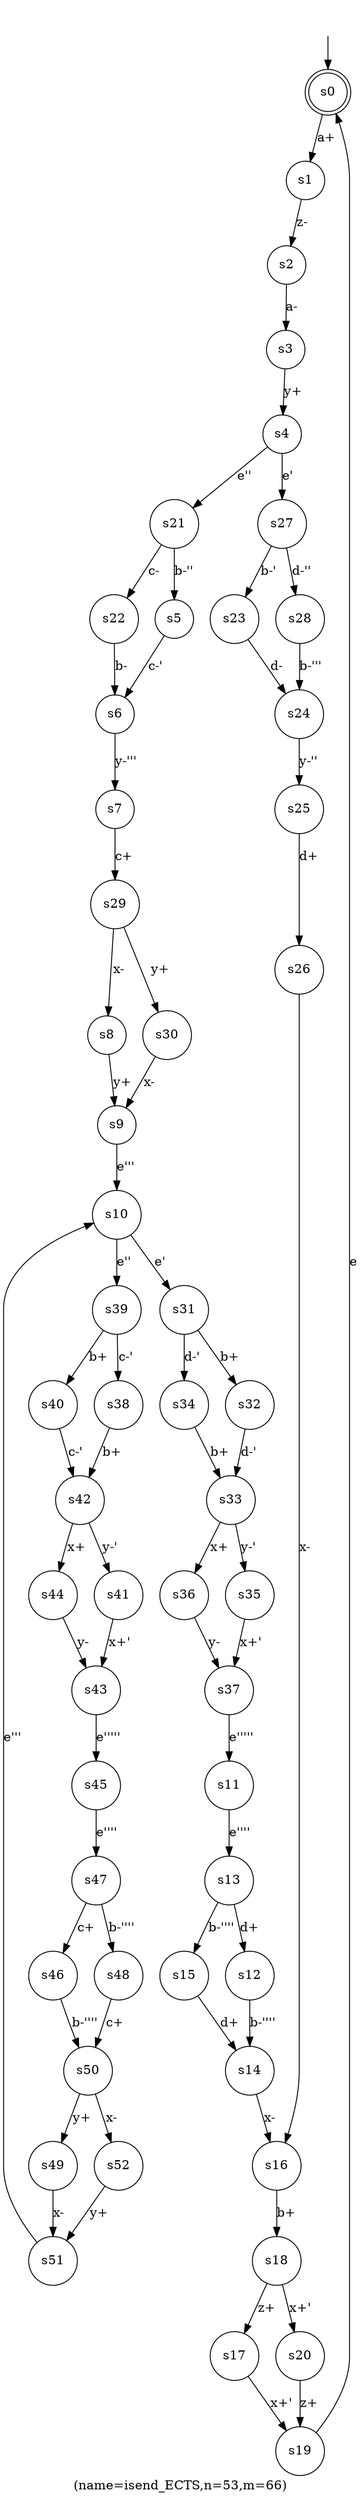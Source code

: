 digraph isend_ECTS{
	label="(name=isend_ECTS,n=53,m=66)";
	_nil [style = "invis"];
	node [shape = doublecircle]; s0;
	node [shape = circle];
	_nil -> s0;
	s19->s0[label="e"];
	s49->s51[label="x-"];
	s29->s8[label="x-"];
	s26->s16[label="x-"];
	s50->s52[label="x-"];
	s30->s9[label="x-"];
	s14->s16[label="x-"];
	s21->s22[label="c-"];
	s39->s40[label="b+"];
	s34->s33[label="b+"];
	s31->s32[label="b+"];
	s38->s42[label="b+"];
	s16->s18[label="b+"];
	s33->s36[label="x+"];
	s42->s44[label="x+"];
	s7->s29[label="c+"];
	s47->s46[label="c+"];
	s48->s50[label="c+"];
	s29->s30[label="y+"];
	s52->s51[label="y+"];
	s3->s4[label="y+"];
	s50->s49[label="y+"];
	s8->s9[label="y+"];
	s22->s6[label="b-"];
	s36->s37[label="y-"];
	s44->s43[label="y-"];
	s18->s17[label="z+"];
	s20->s19[label="z+"];
	s15->s14[label="d+"];
	s13->s12[label="d+"];
	s25->s26[label="d+"];
	s23->s24[label="d-"];
	s2->s3[label="a-"];
	s0->s1[label="a+"];
	s1->s2[label="z-"];
	s10->s31[label="e'"];
	s4->s27[label="e'"];
	s33->s35[label="y-'"];
	s42->s41[label="y-'"];
	s41->s43[label="x+'"];
	s35->s37[label="x+'"];
	s18->s20[label="x+'"];
	s17->s19[label="x+'"];
	s10->s39[label="e''"];
	s4->s21[label="e''"];
	s51->s10[label="e'''"];
	s9->s10[label="e'''"];
	s24->s25[label="y-''"];
	s45->s47[label="e''''"];
	s11->s13[label="e''''"];
	s6->s7[label="y-'''"];
	s32->s33[label="d-'"];
	s31->s34[label="d-'"];
	s27->s23[label="b-'"];
	s5->s6[label="c-'"];
	s39->s38[label="c-'"];
	s40->s42[label="c-'"];
	s27->s28[label="d-''"];
	s21->s5[label="b-''"];
	s28->s24[label="b-'''"];
	s47->s48[label="b-''''"];
	s12->s14[label="b-''''"];
	s46->s50[label="b-''''"];
	s13->s15[label="b-''''"];
	s37->s11[label="e'''''"];
	s43->s45[label="e'''''"];
}
